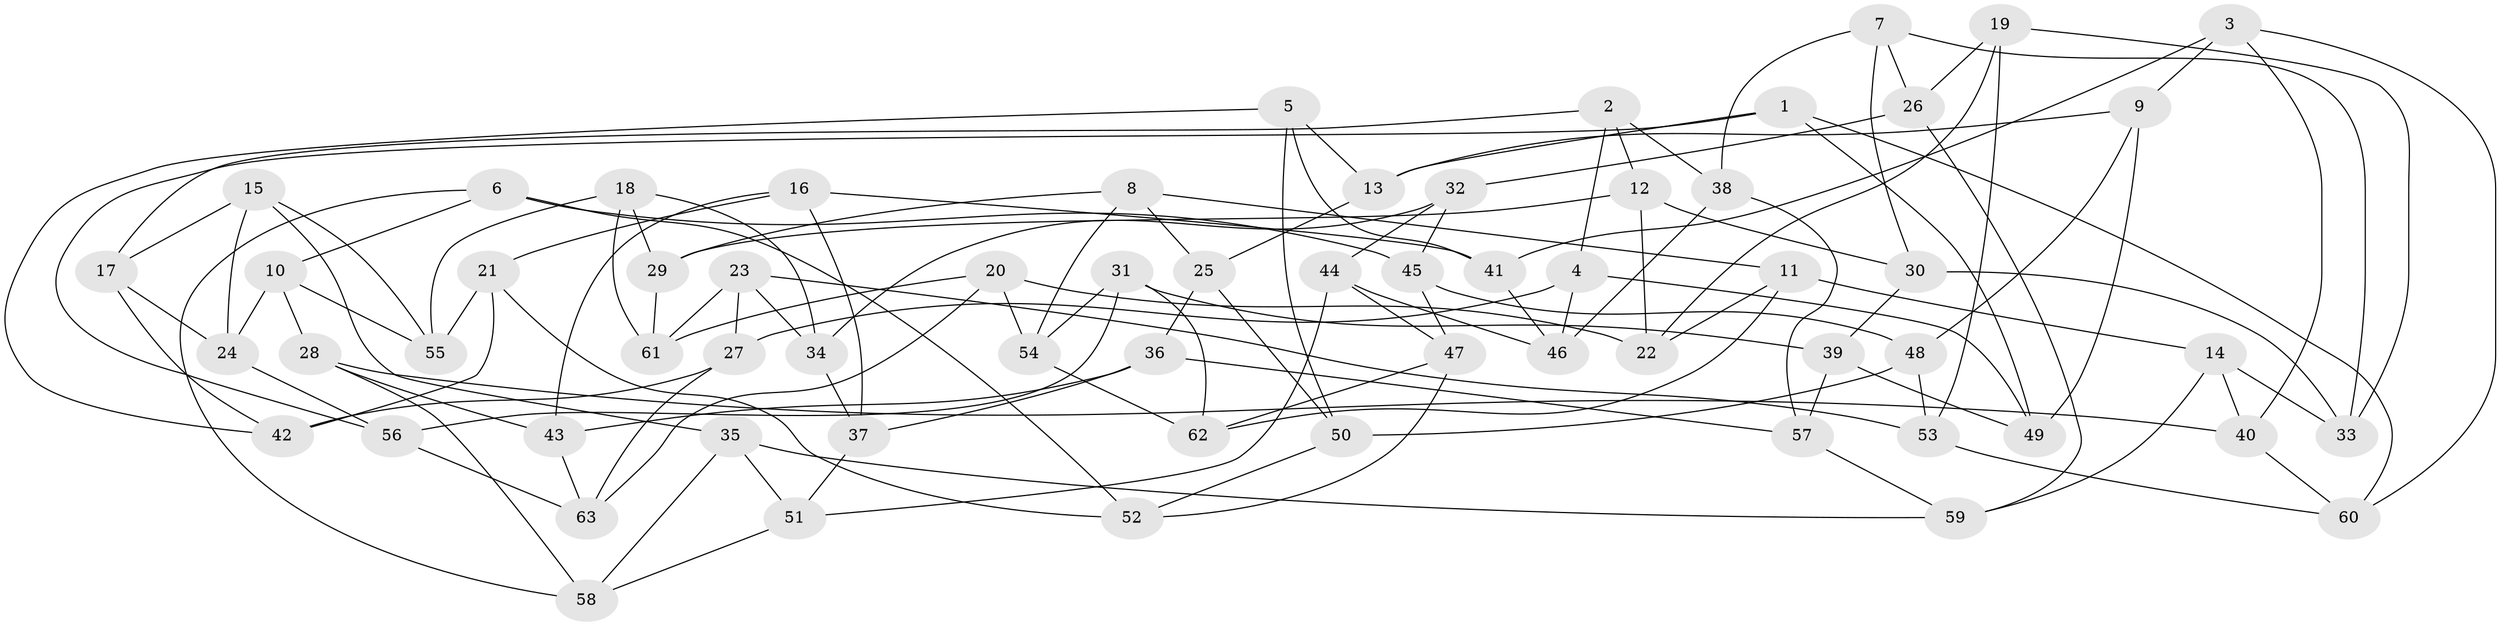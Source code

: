 // Generated by graph-tools (version 1.1) at 2025/03/03/09/25 03:03:04]
// undirected, 63 vertices, 126 edges
graph export_dot {
graph [start="1"]
  node [color=gray90,style=filled];
  1;
  2;
  3;
  4;
  5;
  6;
  7;
  8;
  9;
  10;
  11;
  12;
  13;
  14;
  15;
  16;
  17;
  18;
  19;
  20;
  21;
  22;
  23;
  24;
  25;
  26;
  27;
  28;
  29;
  30;
  31;
  32;
  33;
  34;
  35;
  36;
  37;
  38;
  39;
  40;
  41;
  42;
  43;
  44;
  45;
  46;
  47;
  48;
  49;
  50;
  51;
  52;
  53;
  54;
  55;
  56;
  57;
  58;
  59;
  60;
  61;
  62;
  63;
  1 -- 60;
  1 -- 56;
  1 -- 13;
  1 -- 49;
  2 -- 17;
  2 -- 4;
  2 -- 12;
  2 -- 38;
  3 -- 9;
  3 -- 60;
  3 -- 40;
  3 -- 41;
  4 -- 46;
  4 -- 27;
  4 -- 49;
  5 -- 41;
  5 -- 13;
  5 -- 50;
  5 -- 42;
  6 -- 58;
  6 -- 10;
  6 -- 52;
  6 -- 45;
  7 -- 33;
  7 -- 38;
  7 -- 30;
  7 -- 26;
  8 -- 54;
  8 -- 29;
  8 -- 25;
  8 -- 11;
  9 -- 48;
  9 -- 13;
  9 -- 49;
  10 -- 28;
  10 -- 55;
  10 -- 24;
  11 -- 62;
  11 -- 22;
  11 -- 14;
  12 -- 30;
  12 -- 29;
  12 -- 22;
  13 -- 25;
  14 -- 59;
  14 -- 33;
  14 -- 40;
  15 -- 24;
  15 -- 35;
  15 -- 55;
  15 -- 17;
  16 -- 37;
  16 -- 41;
  16 -- 21;
  16 -- 43;
  17 -- 42;
  17 -- 24;
  18 -- 61;
  18 -- 29;
  18 -- 55;
  18 -- 34;
  19 -- 22;
  19 -- 33;
  19 -- 26;
  19 -- 53;
  20 -- 54;
  20 -- 63;
  20 -- 61;
  20 -- 22;
  21 -- 55;
  21 -- 52;
  21 -- 42;
  23 -- 53;
  23 -- 61;
  23 -- 27;
  23 -- 34;
  24 -- 56;
  25 -- 50;
  25 -- 36;
  26 -- 32;
  26 -- 59;
  27 -- 63;
  27 -- 42;
  28 -- 40;
  28 -- 43;
  28 -- 58;
  29 -- 61;
  30 -- 33;
  30 -- 39;
  31 -- 62;
  31 -- 54;
  31 -- 56;
  31 -- 39;
  32 -- 34;
  32 -- 44;
  32 -- 45;
  34 -- 37;
  35 -- 51;
  35 -- 58;
  35 -- 59;
  36 -- 57;
  36 -- 43;
  36 -- 37;
  37 -- 51;
  38 -- 57;
  38 -- 46;
  39 -- 49;
  39 -- 57;
  40 -- 60;
  41 -- 46;
  43 -- 63;
  44 -- 47;
  44 -- 51;
  44 -- 46;
  45 -- 48;
  45 -- 47;
  47 -- 52;
  47 -- 62;
  48 -- 53;
  48 -- 50;
  50 -- 52;
  51 -- 58;
  53 -- 60;
  54 -- 62;
  56 -- 63;
  57 -- 59;
}
